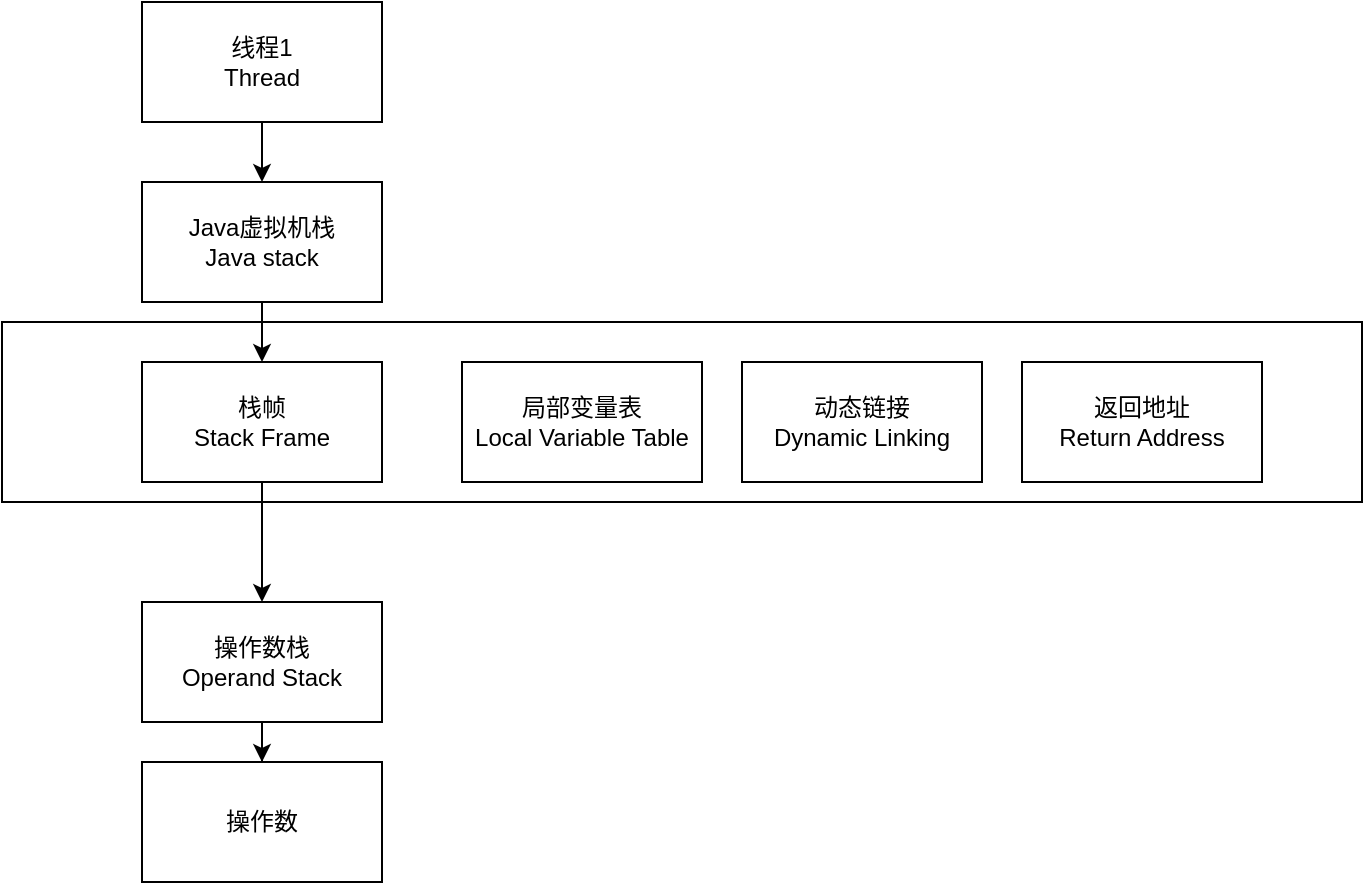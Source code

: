 <mxfile version="16.6.5" type="github">
  <diagram id="jkhEtQwaUTcukI1ToZ59" name="Page-1">
    <mxGraphModel dx="782" dy="514" grid="1" gridSize="10" guides="1" tooltips="1" connect="1" arrows="1" fold="1" page="1" pageScale="1" pageWidth="827" pageHeight="1169" math="0" shadow="0">
      <root>
        <mxCell id="0" />
        <mxCell id="1" parent="0" />
        <mxCell id="DIU-cQyyI2o6AMHBCRW7-9" value="" style="rounded=0;whiteSpace=wrap;html=1;" vertex="1" parent="1">
          <mxGeometry x="50" y="220" width="680" height="90" as="geometry" />
        </mxCell>
        <mxCell id="DIU-cQyyI2o6AMHBCRW7-3" value="" style="edgeStyle=orthogonalEdgeStyle;rounded=0;orthogonalLoop=1;jettySize=auto;html=1;" edge="1" parent="1" source="DIU-cQyyI2o6AMHBCRW7-1" target="DIU-cQyyI2o6AMHBCRW7-2">
          <mxGeometry relative="1" as="geometry" />
        </mxCell>
        <mxCell id="DIU-cQyyI2o6AMHBCRW7-1" value="线程1&lt;br&gt;Thread" style="rounded=0;whiteSpace=wrap;html=1;" vertex="1" parent="1">
          <mxGeometry x="120" y="60" width="120" height="60" as="geometry" />
        </mxCell>
        <mxCell id="DIU-cQyyI2o6AMHBCRW7-5" value="" style="edgeStyle=orthogonalEdgeStyle;rounded=0;orthogonalLoop=1;jettySize=auto;html=1;" edge="1" parent="1" source="DIU-cQyyI2o6AMHBCRW7-2" target="DIU-cQyyI2o6AMHBCRW7-4">
          <mxGeometry relative="1" as="geometry" />
        </mxCell>
        <mxCell id="DIU-cQyyI2o6AMHBCRW7-2" value="Java虚拟机栈&lt;br&gt;Java stack" style="rounded=0;whiteSpace=wrap;html=1;" vertex="1" parent="1">
          <mxGeometry x="120" y="150" width="120" height="60" as="geometry" />
        </mxCell>
        <mxCell id="DIU-cQyyI2o6AMHBCRW7-10" style="edgeStyle=orthogonalEdgeStyle;rounded=0;orthogonalLoop=1;jettySize=auto;html=1;exitX=0.5;exitY=1;exitDx=0;exitDy=0;" edge="1" parent="1" source="DIU-cQyyI2o6AMHBCRW7-4">
          <mxGeometry relative="1" as="geometry">
            <mxPoint x="180" y="360" as="targetPoint" />
          </mxGeometry>
        </mxCell>
        <mxCell id="DIU-cQyyI2o6AMHBCRW7-4" value="栈帧&lt;br&gt;Stack Frame" style="whiteSpace=wrap;html=1;rounded=0;" vertex="1" parent="1">
          <mxGeometry x="120" y="240" width="120" height="60" as="geometry" />
        </mxCell>
        <mxCell id="DIU-cQyyI2o6AMHBCRW7-6" value="局部变量表&lt;br&gt;Local Variable Table" style="rounded=0;whiteSpace=wrap;html=1;" vertex="1" parent="1">
          <mxGeometry x="280" y="240" width="120" height="60" as="geometry" />
        </mxCell>
        <mxCell id="DIU-cQyyI2o6AMHBCRW7-7" value="动态链接&lt;br&gt;Dynamic Linking" style="rounded=0;whiteSpace=wrap;html=1;" vertex="1" parent="1">
          <mxGeometry x="420" y="240" width="120" height="60" as="geometry" />
        </mxCell>
        <mxCell id="DIU-cQyyI2o6AMHBCRW7-8" value="返回地址&lt;br&gt;Return Address" style="rounded=0;whiteSpace=wrap;html=1;" vertex="1" parent="1">
          <mxGeometry x="560" y="240" width="120" height="60" as="geometry" />
        </mxCell>
        <mxCell id="DIU-cQyyI2o6AMHBCRW7-13" value="" style="edgeStyle=orthogonalEdgeStyle;rounded=0;orthogonalLoop=1;jettySize=auto;html=1;" edge="1" parent="1" source="DIU-cQyyI2o6AMHBCRW7-11" target="DIU-cQyyI2o6AMHBCRW7-12">
          <mxGeometry relative="1" as="geometry" />
        </mxCell>
        <mxCell id="DIU-cQyyI2o6AMHBCRW7-11" value="操作数栈&lt;br&gt;Operand Stack" style="rounded=0;whiteSpace=wrap;html=1;" vertex="1" parent="1">
          <mxGeometry x="120" y="360" width="120" height="60" as="geometry" />
        </mxCell>
        <mxCell id="DIU-cQyyI2o6AMHBCRW7-12" value="操作数" style="whiteSpace=wrap;html=1;rounded=0;" vertex="1" parent="1">
          <mxGeometry x="120" y="440" width="120" height="60" as="geometry" />
        </mxCell>
      </root>
    </mxGraphModel>
  </diagram>
</mxfile>

